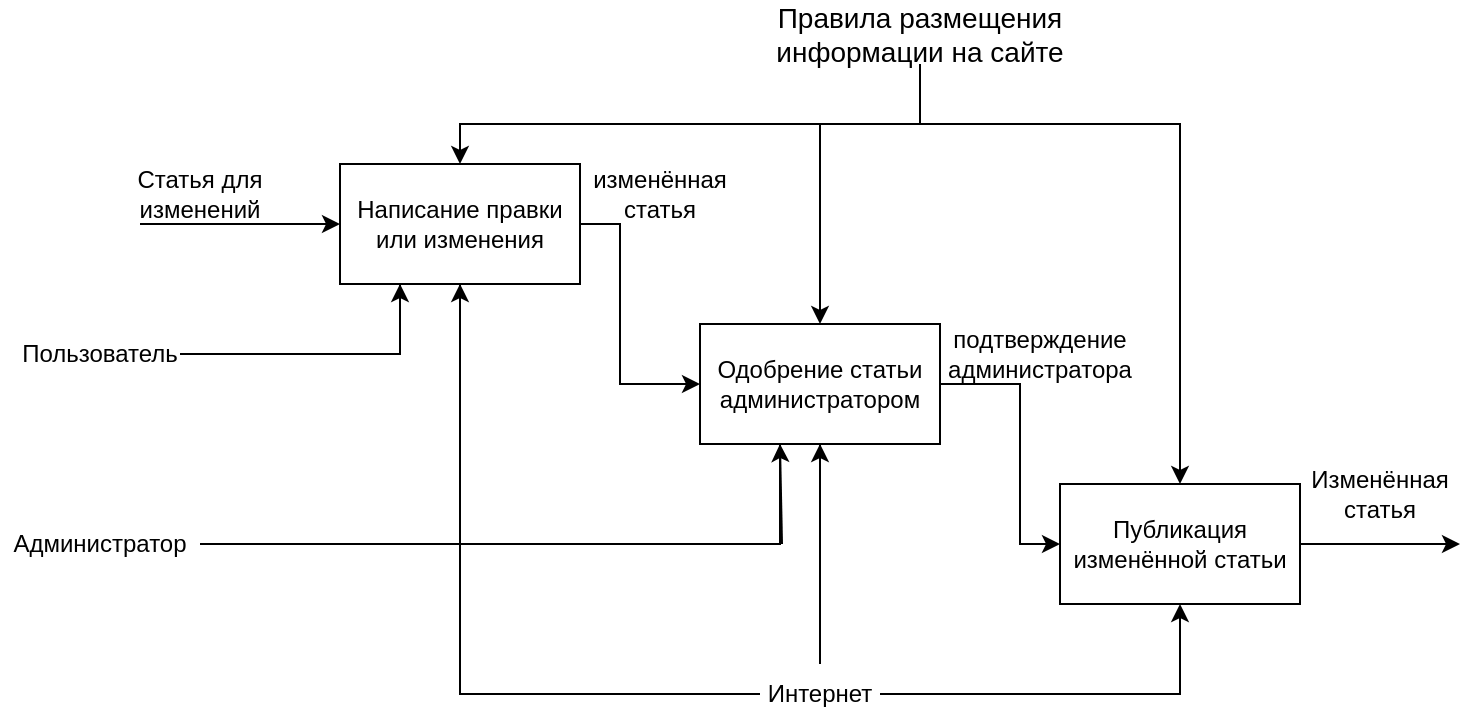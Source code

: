 <mxfile version="18.2.1" type="device"><diagram id="O4lr6lbf_CaJmK5VFU8m" name="Page-1"><mxGraphModel dx="997" dy="572" grid="1" gridSize="10" guides="1" tooltips="1" connect="1" arrows="1" fold="1" page="1" pageScale="1" pageWidth="1169" pageHeight="827" math="0" shadow="0"><root><mxCell id="0"/><mxCell id="1" parent="0"/><mxCell id="8OGNxLDu4iGfC4zyzndC-1" value="Написание правки или изменения" style="rounded=0;whiteSpace=wrap;html=1;" vertex="1" parent="1"><mxGeometry x="220" y="180" width="120" height="60" as="geometry"/></mxCell><mxCell id="8OGNxLDu4iGfC4zyzndC-2" value="Одобрение статьи&lt;br&gt;администратором" style="rounded=0;whiteSpace=wrap;html=1;" vertex="1" parent="1"><mxGeometry x="400" y="260" width="120" height="60" as="geometry"/></mxCell><mxCell id="8OGNxLDu4iGfC4zyzndC-4" value="Публикация изменённой статьи" style="rounded=0;whiteSpace=wrap;html=1;" vertex="1" parent="1"><mxGeometry x="580" y="340" width="120" height="60" as="geometry"/></mxCell><mxCell id="8OGNxLDu4iGfC4zyzndC-6" value="Пользователь" style="text;html=1;strokeColor=none;fillColor=none;align=center;verticalAlign=middle;whiteSpace=wrap;rounded=0;" vertex="1" parent="1"><mxGeometry x="60" y="260" width="80" height="30" as="geometry"/></mxCell><mxCell id="8OGNxLDu4iGfC4zyzndC-8" value="Администратор" style="text;html=1;strokeColor=none;fillColor=none;align=center;verticalAlign=middle;whiteSpace=wrap;rounded=0;" vertex="1" parent="1"><mxGeometry x="50" y="355" width="100" height="30" as="geometry"/></mxCell><mxCell id="8OGNxLDu4iGfC4zyzndC-9" value="Интернет" style="text;html=1;strokeColor=none;fillColor=none;align=center;verticalAlign=middle;whiteSpace=wrap;rounded=0;" vertex="1" parent="1"><mxGeometry x="430" y="430" width="60" height="30" as="geometry"/></mxCell><mxCell id="8OGNxLDu4iGfC4zyzndC-11" value="" style="endArrow=none;html=1;rounded=0;exitX=0.5;exitY=0;exitDx=0;exitDy=0;entryX=0.5;entryY=1;entryDx=0;entryDy=0;" edge="1" parent="1" source="8OGNxLDu4iGfC4zyzndC-9" target="8OGNxLDu4iGfC4zyzndC-2"><mxGeometry width="50" height="50" relative="1" as="geometry"><mxPoint x="410" y="450" as="sourcePoint"/><mxPoint x="460" y="400" as="targetPoint"/></mxGeometry></mxCell><mxCell id="8OGNxLDu4iGfC4zyzndC-13" value="" style="endArrow=none;html=1;rounded=0;entryX=0.5;entryY=1;entryDx=0;entryDy=0;exitX=0;exitY=0.5;exitDx=0;exitDy=0;" edge="1" parent="1" source="8OGNxLDu4iGfC4zyzndC-9" target="8OGNxLDu4iGfC4zyzndC-1"><mxGeometry width="50" height="50" relative="1" as="geometry"><mxPoint x="460" y="430" as="sourcePoint"/><mxPoint x="510" y="380" as="targetPoint"/><Array as="points"><mxPoint x="280" y="445"/></Array></mxGeometry></mxCell><mxCell id="8OGNxLDu4iGfC4zyzndC-14" value="" style="endArrow=none;html=1;rounded=0;exitX=1;exitY=0.5;exitDx=0;exitDy=0;" edge="1" parent="1" source="8OGNxLDu4iGfC4zyzndC-8"><mxGeometry width="50" height="50" relative="1" as="geometry"><mxPoint x="200" y="370" as="sourcePoint"/><mxPoint x="440" y="320" as="targetPoint"/><Array as="points"><mxPoint x="440" y="370"/></Array></mxGeometry></mxCell><mxCell id="8OGNxLDu4iGfC4zyzndC-15" value="" style="endArrow=none;html=1;rounded=0;exitX=1;exitY=0.5;exitDx=0;exitDy=0;entryX=0.25;entryY=1;entryDx=0;entryDy=0;" edge="1" parent="1" source="8OGNxLDu4iGfC4zyzndC-6" target="8OGNxLDu4iGfC4zyzndC-1"><mxGeometry width="50" height="50" relative="1" as="geometry"><mxPoint x="180" y="290" as="sourcePoint"/><mxPoint x="230" y="240" as="targetPoint"/><Array as="points"><mxPoint x="250" y="275"/></Array></mxGeometry></mxCell><mxCell id="8OGNxLDu4iGfC4zyzndC-18" value="" style="endArrow=classic;html=1;rounded=0;" edge="1" parent="1"><mxGeometry width="50" height="50" relative="1" as="geometry"><mxPoint x="250" y="270" as="sourcePoint"/><mxPoint x="250" y="240" as="targetPoint"/></mxGeometry></mxCell><mxCell id="8OGNxLDu4iGfC4zyzndC-19" value="" style="endArrow=classic;html=1;rounded=0;exitX=1;exitY=0.5;exitDx=0;exitDy=0;entryX=0;entryY=0.5;entryDx=0;entryDy=0;" edge="1" parent="1" source="8OGNxLDu4iGfC4zyzndC-1" target="8OGNxLDu4iGfC4zyzndC-2"><mxGeometry width="50" height="50" relative="1" as="geometry"><mxPoint x="410" y="210" as="sourcePoint"/><mxPoint x="460" y="160" as="targetPoint"/><Array as="points"><mxPoint x="360" y="210"/><mxPoint x="360" y="290"/></Array></mxGeometry></mxCell><mxCell id="8OGNxLDu4iGfC4zyzndC-20" value="" style="endArrow=classic;html=1;rounded=0;exitX=1;exitY=0.5;exitDx=0;exitDy=0;entryX=0;entryY=0.5;entryDx=0;entryDy=0;" edge="1" parent="1" source="8OGNxLDu4iGfC4zyzndC-2" target="8OGNxLDu4iGfC4zyzndC-4"><mxGeometry width="50" height="50" relative="1" as="geometry"><mxPoint x="590" y="280" as="sourcePoint"/><mxPoint x="640" y="230" as="targetPoint"/><Array as="points"><mxPoint x="560" y="290"/><mxPoint x="560" y="370"/></Array></mxGeometry></mxCell><mxCell id="8OGNxLDu4iGfC4zyzndC-22" value="" style="endArrow=classic;html=1;rounded=0;exitX=1;exitY=0.5;exitDx=0;exitDy=0;entryX=0.5;entryY=1;entryDx=0;entryDy=0;" edge="1" parent="1" source="8OGNxLDu4iGfC4zyzndC-9" target="8OGNxLDu4iGfC4zyzndC-4"><mxGeometry width="50" height="50" relative="1" as="geometry"><mxPoint x="560" y="470" as="sourcePoint"/><mxPoint x="610" y="420" as="targetPoint"/><Array as="points"><mxPoint x="640" y="445"/></Array></mxGeometry></mxCell><mxCell id="8OGNxLDu4iGfC4zyzndC-23" value="" style="endArrow=classic;html=1;rounded=0;" edge="1" parent="1"><mxGeometry width="50" height="50" relative="1" as="geometry"><mxPoint x="460" y="430" as="sourcePoint"/><mxPoint x="460" y="320" as="targetPoint"/></mxGeometry></mxCell><mxCell id="8OGNxLDu4iGfC4zyzndC-24" value="" style="endArrow=classic;html=1;rounded=0;" edge="1" parent="1"><mxGeometry width="50" height="50" relative="1" as="geometry"><mxPoint x="441" y="370" as="sourcePoint"/><mxPoint x="440" y="320" as="targetPoint"/></mxGeometry></mxCell><mxCell id="8OGNxLDu4iGfC4zyzndC-25" value="" style="endArrow=classic;html=1;rounded=0;" edge="1" parent="1"><mxGeometry width="50" height="50" relative="1" as="geometry"><mxPoint x="280" y="370" as="sourcePoint"/><mxPoint x="280" y="240" as="targetPoint"/></mxGeometry></mxCell><mxCell id="8OGNxLDu4iGfC4zyzndC-26" value="" style="endArrow=classic;html=1;rounded=0;exitX=1;exitY=0.5;exitDx=0;exitDy=0;" edge="1" parent="1" source="8OGNxLDu4iGfC4zyzndC-4"><mxGeometry width="50" height="50" relative="1" as="geometry"><mxPoint x="770" y="380" as="sourcePoint"/><mxPoint x="780" y="370" as="targetPoint"/></mxGeometry></mxCell><mxCell id="8OGNxLDu4iGfC4zyzndC-32" value="Правила размещения информации на сайте" style="text;html=1;strokeColor=none;fillColor=none;align=center;verticalAlign=middle;whiteSpace=wrap;rounded=0;fontSize=14;" vertex="1" parent="1"><mxGeometry x="435" y="100" width="150" height="30" as="geometry"/></mxCell><mxCell id="8OGNxLDu4iGfC4zyzndC-33" value="" style="endArrow=classic;html=1;rounded=0;exitX=0.5;exitY=1;exitDx=0;exitDy=0;entryX=0.5;entryY=0;entryDx=0;entryDy=0;" edge="1" parent="1" source="8OGNxLDu4iGfC4zyzndC-32" target="8OGNxLDu4iGfC4zyzndC-2"><mxGeometry width="50" height="50" relative="1" as="geometry"><mxPoint x="560" y="230" as="sourcePoint"/><mxPoint x="610" y="180" as="targetPoint"/><Array as="points"><mxPoint x="510" y="160"/><mxPoint x="460" y="160"/></Array></mxGeometry></mxCell><mxCell id="8OGNxLDu4iGfC4zyzndC-34" value="" style="endArrow=classic;html=1;rounded=0;exitX=0.5;exitY=1;exitDx=0;exitDy=0;entryX=0.5;entryY=0;entryDx=0;entryDy=0;" edge="1" parent="1" source="8OGNxLDu4iGfC4zyzndC-32" target="8OGNxLDu4iGfC4zyzndC-4"><mxGeometry width="50" height="50" relative="1" as="geometry"><mxPoint x="520" y="140" as="sourcePoint"/><mxPoint x="470" y="270" as="targetPoint"/><Array as="points"><mxPoint x="510" y="160"/><mxPoint x="640" y="160"/></Array></mxGeometry></mxCell><mxCell id="8OGNxLDu4iGfC4zyzndC-35" value="Изменённая статья" style="text;html=1;strokeColor=none;fillColor=none;align=center;verticalAlign=middle;whiteSpace=wrap;rounded=0;" vertex="1" parent="1"><mxGeometry x="710" y="330" width="60" height="30" as="geometry"/></mxCell><mxCell id="8OGNxLDu4iGfC4zyzndC-36" value="подтверждение администратора" style="text;html=1;strokeColor=none;fillColor=none;align=center;verticalAlign=middle;whiteSpace=wrap;rounded=0;" vertex="1" parent="1"><mxGeometry x="540" y="260" width="60" height="30" as="geometry"/></mxCell><mxCell id="8OGNxLDu4iGfC4zyzndC-38" value="изменённая статья" style="text;html=1;strokeColor=none;fillColor=none;align=center;verticalAlign=middle;whiteSpace=wrap;rounded=0;" vertex="1" parent="1"><mxGeometry x="350" y="180" width="60" height="30" as="geometry"/></mxCell><mxCell id="8OGNxLDu4iGfC4zyzndC-39" value="" style="endArrow=classic;html=1;rounded=0;entryX=0.5;entryY=0;entryDx=0;entryDy=0;" edge="1" parent="1" target="8OGNxLDu4iGfC4zyzndC-1"><mxGeometry width="50" height="50" relative="1" as="geometry"><mxPoint x="510" y="130" as="sourcePoint"/><mxPoint x="360" y="110" as="targetPoint"/><Array as="points"><mxPoint x="510" y="160"/><mxPoint x="280" y="160"/></Array></mxGeometry></mxCell><mxCell id="8OGNxLDu4iGfC4zyzndC-41" value="" style="endArrow=classic;html=1;rounded=0;entryX=0;entryY=0.5;entryDx=0;entryDy=0;" edge="1" parent="1" target="8OGNxLDu4iGfC4zyzndC-1"><mxGeometry width="50" height="50" relative="1" as="geometry"><mxPoint x="120" y="210" as="sourcePoint"/><mxPoint x="150" y="210" as="targetPoint"/></mxGeometry></mxCell><mxCell id="8OGNxLDu4iGfC4zyzndC-42" value="Статья для изменений" style="text;html=1;strokeColor=none;fillColor=none;align=center;verticalAlign=middle;whiteSpace=wrap;rounded=0;" vertex="1" parent="1"><mxGeometry x="100" y="180" width="100" height="30" as="geometry"/></mxCell></root></mxGraphModel></diagram></mxfile>